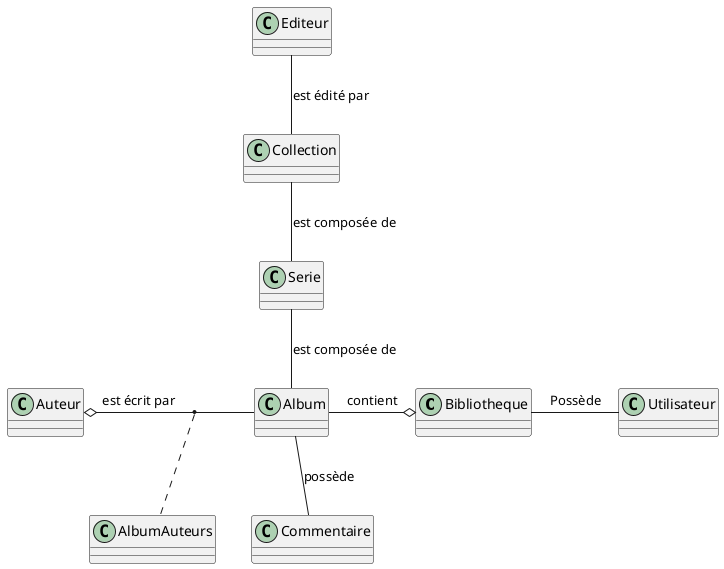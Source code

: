 @startuml
Bibliotheque - Utilisateur : Possède
Album -o Bibliotheque : contient 
Editeur -- Collection : est édité par
Collection -- Serie : est composée de
Serie -- Album : est composée de 
Auteur o- Album : est écrit par 
(Album, Auteur) .. AlbumAuteurs
Album -- Commentaire : possède
@enduml
